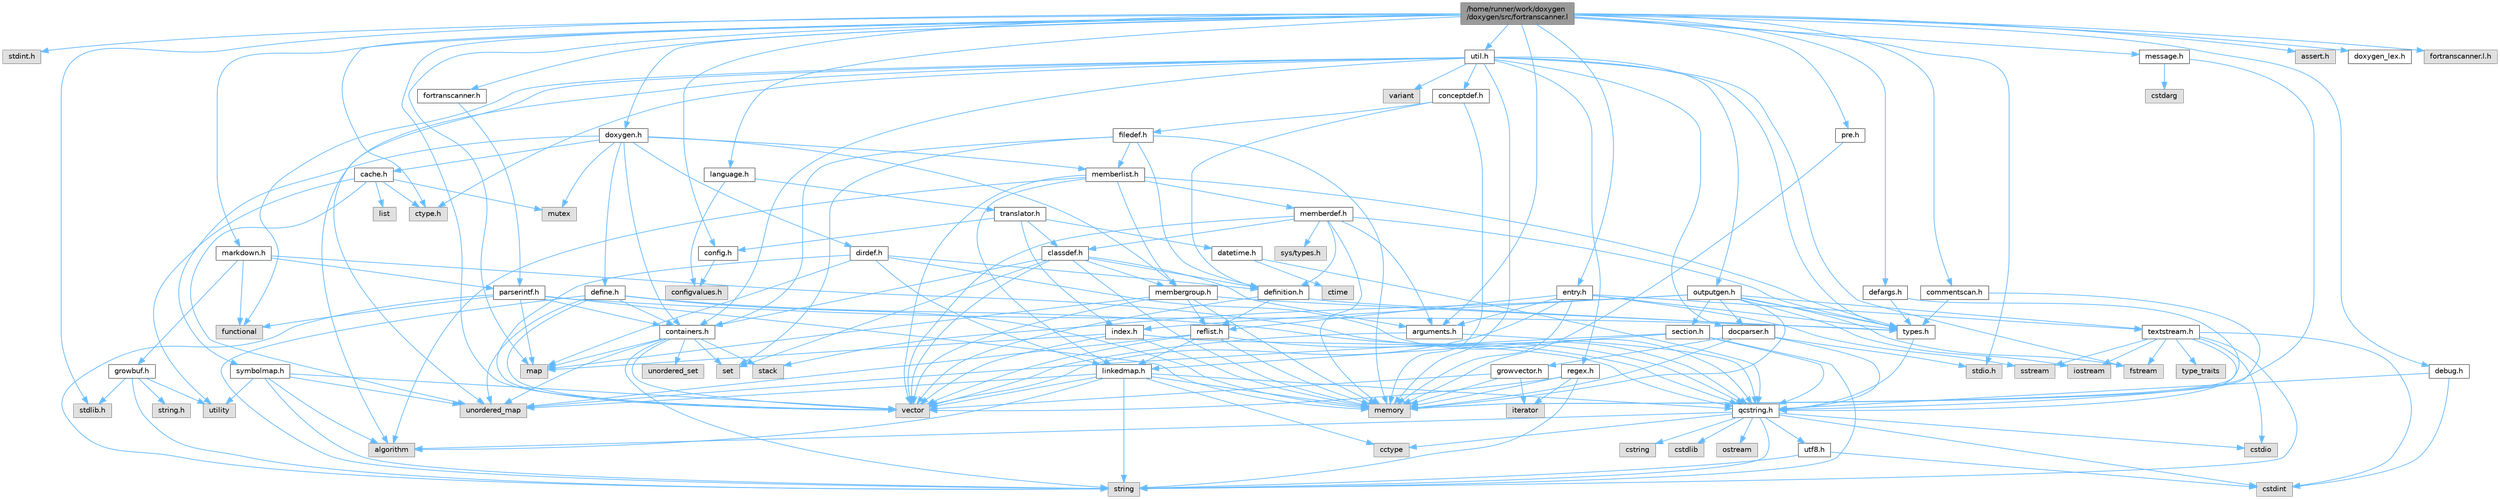 digraph "/home/runner/work/doxygen/doxygen/src/fortranscanner.l"
{
 // INTERACTIVE_SVG=YES
 // LATEX_PDF_SIZE
  bgcolor="transparent";
  edge [fontname=Helvetica,fontsize=10,labelfontname=Helvetica,labelfontsize=10];
  node [fontname=Helvetica,fontsize=10,shape=box,height=0.2,width=0.4];
  Node1 [id="Node000001",label="/home/runner/work/doxygen\l/doxygen/src/fortranscanner.l",height=0.2,width=0.4,color="gray40", fillcolor="grey60", style="filled", fontcolor="black"];
  Node1 -> Node2 [id="edge1_Node000001_Node000002",color="steelblue1",style="solid"];
  Node2 [id="Node000002",label="stdint.h",height=0.2,width=0.4,color="grey60", fillcolor="#E0E0E0", style="filled"];
  Node1 -> Node3 [id="edge2_Node000001_Node000003",color="steelblue1",style="solid"];
  Node3 [id="Node000003",label="map",height=0.2,width=0.4,color="grey60", fillcolor="#E0E0E0", style="filled"];
  Node1 -> Node4 [id="edge3_Node000001_Node000004",color="steelblue1",style="solid"];
  Node4 [id="Node000004",label="vector",height=0.2,width=0.4,color="grey60", fillcolor="#E0E0E0", style="filled"];
  Node1 -> Node5 [id="edge4_Node000001_Node000005",color="steelblue1",style="solid"];
  Node5 [id="Node000005",label="stdio.h",height=0.2,width=0.4,color="grey60", fillcolor="#E0E0E0", style="filled"];
  Node1 -> Node6 [id="edge5_Node000001_Node000006",color="steelblue1",style="solid"];
  Node6 [id="Node000006",label="stdlib.h",height=0.2,width=0.4,color="grey60", fillcolor="#E0E0E0", style="filled"];
  Node1 -> Node7 [id="edge6_Node000001_Node000007",color="steelblue1",style="solid"];
  Node7 [id="Node000007",label="assert.h",height=0.2,width=0.4,color="grey60", fillcolor="#E0E0E0", style="filled"];
  Node1 -> Node8 [id="edge7_Node000001_Node000008",color="steelblue1",style="solid"];
  Node8 [id="Node000008",label="ctype.h",height=0.2,width=0.4,color="grey60", fillcolor="#E0E0E0", style="filled"];
  Node1 -> Node9 [id="edge8_Node000001_Node000009",color="steelblue1",style="solid"];
  Node9 [id="Node000009",label="fortranscanner.h",height=0.2,width=0.4,color="grey40", fillcolor="white", style="filled",URL="$d9/d7b/fortranscanner_8h.html",tooltip=" "];
  Node9 -> Node10 [id="edge9_Node000009_Node000010",color="steelblue1",style="solid"];
  Node10 [id="Node000010",label="parserintf.h",height=0.2,width=0.4,color="grey40", fillcolor="white", style="filled",URL="$da/d55/parserintf_8h.html",tooltip=" "];
  Node10 -> Node11 [id="edge10_Node000010_Node000011",color="steelblue1",style="solid"];
  Node11 [id="Node000011",label="functional",height=0.2,width=0.4,color="grey60", fillcolor="#E0E0E0", style="filled"];
  Node10 -> Node12 [id="edge11_Node000010_Node000012",color="steelblue1",style="solid"];
  Node12 [id="Node000012",label="memory",height=0.2,width=0.4,color="grey60", fillcolor="#E0E0E0", style="filled"];
  Node10 -> Node3 [id="edge12_Node000010_Node000003",color="steelblue1",style="solid"];
  Node10 -> Node13 [id="edge13_Node000010_Node000013",color="steelblue1",style="solid"];
  Node13 [id="Node000013",label="string",height=0.2,width=0.4,color="grey60", fillcolor="#E0E0E0", style="filled"];
  Node10 -> Node14 [id="edge14_Node000010_Node000014",color="steelblue1",style="solid"];
  Node14 [id="Node000014",label="types.h",height=0.2,width=0.4,color="grey40", fillcolor="white", style="filled",URL="$d9/d49/types_8h.html",tooltip="This file contains a number of basic enums and types."];
  Node14 -> Node15 [id="edge15_Node000014_Node000015",color="steelblue1",style="solid"];
  Node15 [id="Node000015",label="qcstring.h",height=0.2,width=0.4,color="grey40", fillcolor="white", style="filled",URL="$d7/d5c/qcstring_8h.html",tooltip=" "];
  Node15 -> Node13 [id="edge16_Node000015_Node000013",color="steelblue1",style="solid"];
  Node15 -> Node16 [id="edge17_Node000015_Node000016",color="steelblue1",style="solid"];
  Node16 [id="Node000016",label="algorithm",height=0.2,width=0.4,color="grey60", fillcolor="#E0E0E0", style="filled"];
  Node15 -> Node17 [id="edge18_Node000015_Node000017",color="steelblue1",style="solid"];
  Node17 [id="Node000017",label="cctype",height=0.2,width=0.4,color="grey60", fillcolor="#E0E0E0", style="filled"];
  Node15 -> Node18 [id="edge19_Node000015_Node000018",color="steelblue1",style="solid"];
  Node18 [id="Node000018",label="cstring",height=0.2,width=0.4,color="grey60", fillcolor="#E0E0E0", style="filled"];
  Node15 -> Node19 [id="edge20_Node000015_Node000019",color="steelblue1",style="solid"];
  Node19 [id="Node000019",label="cstdio",height=0.2,width=0.4,color="grey60", fillcolor="#E0E0E0", style="filled"];
  Node15 -> Node20 [id="edge21_Node000015_Node000020",color="steelblue1",style="solid"];
  Node20 [id="Node000020",label="cstdlib",height=0.2,width=0.4,color="grey60", fillcolor="#E0E0E0", style="filled"];
  Node15 -> Node21 [id="edge22_Node000015_Node000021",color="steelblue1",style="solid"];
  Node21 [id="Node000021",label="cstdint",height=0.2,width=0.4,color="grey60", fillcolor="#E0E0E0", style="filled"];
  Node15 -> Node22 [id="edge23_Node000015_Node000022",color="steelblue1",style="solid"];
  Node22 [id="Node000022",label="ostream",height=0.2,width=0.4,color="grey60", fillcolor="#E0E0E0", style="filled"];
  Node15 -> Node23 [id="edge24_Node000015_Node000023",color="steelblue1",style="solid"];
  Node23 [id="Node000023",label="utf8.h",height=0.2,width=0.4,color="grey40", fillcolor="white", style="filled",URL="$db/d7c/utf8_8h.html",tooltip="Various UTF8 related helper functions."];
  Node23 -> Node21 [id="edge25_Node000023_Node000021",color="steelblue1",style="solid"];
  Node23 -> Node13 [id="edge26_Node000023_Node000013",color="steelblue1",style="solid"];
  Node10 -> Node24 [id="edge27_Node000010_Node000024",color="steelblue1",style="solid"];
  Node24 [id="Node000024",label="containers.h",height=0.2,width=0.4,color="grey40", fillcolor="white", style="filled",URL="$d5/d75/containers_8h.html",tooltip=" "];
  Node24 -> Node4 [id="edge28_Node000024_Node000004",color="steelblue1",style="solid"];
  Node24 -> Node13 [id="edge29_Node000024_Node000013",color="steelblue1",style="solid"];
  Node24 -> Node25 [id="edge30_Node000024_Node000025",color="steelblue1",style="solid"];
  Node25 [id="Node000025",label="set",height=0.2,width=0.4,color="grey60", fillcolor="#E0E0E0", style="filled"];
  Node24 -> Node3 [id="edge31_Node000024_Node000003",color="steelblue1",style="solid"];
  Node24 -> Node26 [id="edge32_Node000024_Node000026",color="steelblue1",style="solid"];
  Node26 [id="Node000026",label="unordered_set",height=0.2,width=0.4,color="grey60", fillcolor="#E0E0E0", style="filled"];
  Node24 -> Node27 [id="edge33_Node000024_Node000027",color="steelblue1",style="solid"];
  Node27 [id="Node000027",label="unordered_map",height=0.2,width=0.4,color="grey60", fillcolor="#E0E0E0", style="filled"];
  Node24 -> Node28 [id="edge34_Node000024_Node000028",color="steelblue1",style="solid"];
  Node28 [id="Node000028",label="stack",height=0.2,width=0.4,color="grey60", fillcolor="#E0E0E0", style="filled"];
  Node1 -> Node29 [id="edge35_Node000001_Node000029",color="steelblue1",style="solid"];
  Node29 [id="Node000029",label="entry.h",height=0.2,width=0.4,color="grey40", fillcolor="white", style="filled",URL="$d1/dc6/entry_8h.html",tooltip=" "];
  Node29 -> Node4 [id="edge36_Node000029_Node000004",color="steelblue1",style="solid"];
  Node29 -> Node12 [id="edge37_Node000029_Node000012",color="steelblue1",style="solid"];
  Node29 -> Node30 [id="edge38_Node000029_Node000030",color="steelblue1",style="solid"];
  Node30 [id="Node000030",label="sstream",height=0.2,width=0.4,color="grey60", fillcolor="#E0E0E0", style="filled"];
  Node29 -> Node14 [id="edge39_Node000029_Node000014",color="steelblue1",style="solid"];
  Node29 -> Node31 [id="edge40_Node000029_Node000031",color="steelblue1",style="solid"];
  Node31 [id="Node000031",label="arguments.h",height=0.2,width=0.4,color="grey40", fillcolor="white", style="filled",URL="$df/d9b/arguments_8h.html",tooltip=" "];
  Node31 -> Node4 [id="edge41_Node000031_Node000004",color="steelblue1",style="solid"];
  Node31 -> Node15 [id="edge42_Node000031_Node000015",color="steelblue1",style="solid"];
  Node29 -> Node32 [id="edge43_Node000029_Node000032",color="steelblue1",style="solid"];
  Node32 [id="Node000032",label="reflist.h",height=0.2,width=0.4,color="grey40", fillcolor="white", style="filled",URL="$d1/d02/reflist_8h.html",tooltip=" "];
  Node32 -> Node4 [id="edge44_Node000032_Node000004",color="steelblue1",style="solid"];
  Node32 -> Node27 [id="edge45_Node000032_Node000027",color="steelblue1",style="solid"];
  Node32 -> Node12 [id="edge46_Node000032_Node000012",color="steelblue1",style="solid"];
  Node32 -> Node15 [id="edge47_Node000032_Node000015",color="steelblue1",style="solid"];
  Node32 -> Node33 [id="edge48_Node000032_Node000033",color="steelblue1",style="solid"];
  Node33 [id="Node000033",label="linkedmap.h",height=0.2,width=0.4,color="grey40", fillcolor="white", style="filled",URL="$da/de1/linkedmap_8h.html",tooltip=" "];
  Node33 -> Node27 [id="edge49_Node000033_Node000027",color="steelblue1",style="solid"];
  Node33 -> Node4 [id="edge50_Node000033_Node000004",color="steelblue1",style="solid"];
  Node33 -> Node12 [id="edge51_Node000033_Node000012",color="steelblue1",style="solid"];
  Node33 -> Node13 [id="edge52_Node000033_Node000013",color="steelblue1",style="solid"];
  Node33 -> Node16 [id="edge53_Node000033_Node000016",color="steelblue1",style="solid"];
  Node33 -> Node17 [id="edge54_Node000033_Node000017",color="steelblue1",style="solid"];
  Node33 -> Node15 [id="edge55_Node000033_Node000015",color="steelblue1",style="solid"];
  Node29 -> Node34 [id="edge56_Node000029_Node000034",color="steelblue1",style="solid"];
  Node34 [id="Node000034",label="textstream.h",height=0.2,width=0.4,color="grey40", fillcolor="white", style="filled",URL="$d4/d7d/textstream_8h.html",tooltip=" "];
  Node34 -> Node13 [id="edge57_Node000034_Node000013",color="steelblue1",style="solid"];
  Node34 -> Node35 [id="edge58_Node000034_Node000035",color="steelblue1",style="solid"];
  Node35 [id="Node000035",label="iostream",height=0.2,width=0.4,color="grey60", fillcolor="#E0E0E0", style="filled"];
  Node34 -> Node30 [id="edge59_Node000034_Node000030",color="steelblue1",style="solid"];
  Node34 -> Node21 [id="edge60_Node000034_Node000021",color="steelblue1",style="solid"];
  Node34 -> Node19 [id="edge61_Node000034_Node000019",color="steelblue1",style="solid"];
  Node34 -> Node36 [id="edge62_Node000034_Node000036",color="steelblue1",style="solid"];
  Node36 [id="Node000036",label="fstream",height=0.2,width=0.4,color="grey60", fillcolor="#E0E0E0", style="filled"];
  Node34 -> Node37 [id="edge63_Node000034_Node000037",color="steelblue1",style="solid"];
  Node37 [id="Node000037",label="type_traits",height=0.2,width=0.4,color="grey60", fillcolor="#E0E0E0", style="filled"];
  Node34 -> Node15 [id="edge64_Node000034_Node000015",color="steelblue1",style="solid"];
  Node1 -> Node38 [id="edge65_Node000001_Node000038",color="steelblue1",style="solid"];
  Node38 [id="Node000038",label="message.h",height=0.2,width=0.4,color="grey40", fillcolor="white", style="filled",URL="$d2/d0d/message_8h.html",tooltip=" "];
  Node38 -> Node39 [id="edge66_Node000038_Node000039",color="steelblue1",style="solid"];
  Node39 [id="Node000039",label="cstdarg",height=0.2,width=0.4,color="grey60", fillcolor="#E0E0E0", style="filled"];
  Node38 -> Node15 [id="edge67_Node000038_Node000015",color="steelblue1",style="solid"];
  Node1 -> Node40 [id="edge68_Node000001_Node000040",color="steelblue1",style="solid"];
  Node40 [id="Node000040",label="config.h",height=0.2,width=0.4,color="grey40", fillcolor="white", style="filled",URL="$db/d16/config_8h.html",tooltip=" "];
  Node40 -> Node41 [id="edge69_Node000040_Node000041",color="steelblue1",style="solid"];
  Node41 [id="Node000041",label="configvalues.h",height=0.2,width=0.4,color="grey60", fillcolor="#E0E0E0", style="filled"];
  Node1 -> Node42 [id="edge70_Node000001_Node000042",color="steelblue1",style="solid"];
  Node42 [id="Node000042",label="doxygen.h",height=0.2,width=0.4,color="grey40", fillcolor="white", style="filled",URL="$d1/da1/doxygen_8h.html",tooltip=" "];
  Node42 -> Node43 [id="edge71_Node000042_Node000043",color="steelblue1",style="solid"];
  Node43 [id="Node000043",label="mutex",height=0.2,width=0.4,color="grey60", fillcolor="#E0E0E0", style="filled"];
  Node42 -> Node24 [id="edge72_Node000042_Node000024",color="steelblue1",style="solid"];
  Node42 -> Node44 [id="edge73_Node000042_Node000044",color="steelblue1",style="solid"];
  Node44 [id="Node000044",label="membergroup.h",height=0.2,width=0.4,color="grey40", fillcolor="white", style="filled",URL="$d9/d11/membergroup_8h.html",tooltip=" "];
  Node44 -> Node4 [id="edge74_Node000044_Node000004",color="steelblue1",style="solid"];
  Node44 -> Node3 [id="edge75_Node000044_Node000003",color="steelblue1",style="solid"];
  Node44 -> Node12 [id="edge76_Node000044_Node000012",color="steelblue1",style="solid"];
  Node44 -> Node14 [id="edge77_Node000044_Node000014",color="steelblue1",style="solid"];
  Node44 -> Node32 [id="edge78_Node000044_Node000032",color="steelblue1",style="solid"];
  Node42 -> Node45 [id="edge79_Node000042_Node000045",color="steelblue1",style="solid"];
  Node45 [id="Node000045",label="dirdef.h",height=0.2,width=0.4,color="grey40", fillcolor="white", style="filled",URL="$d6/d15/dirdef_8h.html",tooltip=" "];
  Node45 -> Node4 [id="edge80_Node000045_Node000004",color="steelblue1",style="solid"];
  Node45 -> Node3 [id="edge81_Node000045_Node000003",color="steelblue1",style="solid"];
  Node45 -> Node15 [id="edge82_Node000045_Node000015",color="steelblue1",style="solid"];
  Node45 -> Node33 [id="edge83_Node000045_Node000033",color="steelblue1",style="solid"];
  Node45 -> Node46 [id="edge84_Node000045_Node000046",color="steelblue1",style="solid"];
  Node46 [id="Node000046",label="definition.h",height=0.2,width=0.4,color="grey40", fillcolor="white", style="filled",URL="$df/da1/definition_8h.html",tooltip=" "];
  Node46 -> Node4 [id="edge85_Node000046_Node000004",color="steelblue1",style="solid"];
  Node46 -> Node14 [id="edge86_Node000046_Node000014",color="steelblue1",style="solid"];
  Node46 -> Node32 [id="edge87_Node000046_Node000032",color="steelblue1",style="solid"];
  Node42 -> Node47 [id="edge88_Node000042_Node000047",color="steelblue1",style="solid"];
  Node47 [id="Node000047",label="memberlist.h",height=0.2,width=0.4,color="grey40", fillcolor="white", style="filled",URL="$dd/d78/memberlist_8h.html",tooltip=" "];
  Node47 -> Node4 [id="edge89_Node000047_Node000004",color="steelblue1",style="solid"];
  Node47 -> Node16 [id="edge90_Node000047_Node000016",color="steelblue1",style="solid"];
  Node47 -> Node48 [id="edge91_Node000047_Node000048",color="steelblue1",style="solid"];
  Node48 [id="Node000048",label="memberdef.h",height=0.2,width=0.4,color="grey40", fillcolor="white", style="filled",URL="$d4/d46/memberdef_8h.html",tooltip=" "];
  Node48 -> Node4 [id="edge92_Node000048_Node000004",color="steelblue1",style="solid"];
  Node48 -> Node12 [id="edge93_Node000048_Node000012",color="steelblue1",style="solid"];
  Node48 -> Node49 [id="edge94_Node000048_Node000049",color="steelblue1",style="solid"];
  Node49 [id="Node000049",label="sys/types.h",height=0.2,width=0.4,color="grey60", fillcolor="#E0E0E0", style="filled"];
  Node48 -> Node14 [id="edge95_Node000048_Node000014",color="steelblue1",style="solid"];
  Node48 -> Node46 [id="edge96_Node000048_Node000046",color="steelblue1",style="solid"];
  Node48 -> Node31 [id="edge97_Node000048_Node000031",color="steelblue1",style="solid"];
  Node48 -> Node50 [id="edge98_Node000048_Node000050",color="steelblue1",style="solid"];
  Node50 [id="Node000050",label="classdef.h",height=0.2,width=0.4,color="grey40", fillcolor="white", style="filled",URL="$d1/da6/classdef_8h.html",tooltip=" "];
  Node50 -> Node12 [id="edge99_Node000050_Node000012",color="steelblue1",style="solid"];
  Node50 -> Node4 [id="edge100_Node000050_Node000004",color="steelblue1",style="solid"];
  Node50 -> Node25 [id="edge101_Node000050_Node000025",color="steelblue1",style="solid"];
  Node50 -> Node24 [id="edge102_Node000050_Node000024",color="steelblue1",style="solid"];
  Node50 -> Node46 [id="edge103_Node000050_Node000046",color="steelblue1",style="solid"];
  Node50 -> Node31 [id="edge104_Node000050_Node000031",color="steelblue1",style="solid"];
  Node50 -> Node44 [id="edge105_Node000050_Node000044",color="steelblue1",style="solid"];
  Node47 -> Node33 [id="edge106_Node000047_Node000033",color="steelblue1",style="solid"];
  Node47 -> Node14 [id="edge107_Node000047_Node000014",color="steelblue1",style="solid"];
  Node47 -> Node44 [id="edge108_Node000047_Node000044",color="steelblue1",style="solid"];
  Node42 -> Node51 [id="edge109_Node000042_Node000051",color="steelblue1",style="solid"];
  Node51 [id="Node000051",label="define.h",height=0.2,width=0.4,color="grey40", fillcolor="white", style="filled",URL="$df/d67/define_8h.html",tooltip=" "];
  Node51 -> Node4 [id="edge110_Node000051_Node000004",color="steelblue1",style="solid"];
  Node51 -> Node12 [id="edge111_Node000051_Node000012",color="steelblue1",style="solid"];
  Node51 -> Node13 [id="edge112_Node000051_Node000013",color="steelblue1",style="solid"];
  Node51 -> Node27 [id="edge113_Node000051_Node000027",color="steelblue1",style="solid"];
  Node51 -> Node15 [id="edge114_Node000051_Node000015",color="steelblue1",style="solid"];
  Node51 -> Node24 [id="edge115_Node000051_Node000024",color="steelblue1",style="solid"];
  Node42 -> Node52 [id="edge116_Node000042_Node000052",color="steelblue1",style="solid"];
  Node52 [id="Node000052",label="cache.h",height=0.2,width=0.4,color="grey40", fillcolor="white", style="filled",URL="$d3/d26/cache_8h.html",tooltip=" "];
  Node52 -> Node53 [id="edge117_Node000052_Node000053",color="steelblue1",style="solid"];
  Node53 [id="Node000053",label="list",height=0.2,width=0.4,color="grey60", fillcolor="#E0E0E0", style="filled"];
  Node52 -> Node27 [id="edge118_Node000052_Node000027",color="steelblue1",style="solid"];
  Node52 -> Node43 [id="edge119_Node000052_Node000043",color="steelblue1",style="solid"];
  Node52 -> Node54 [id="edge120_Node000052_Node000054",color="steelblue1",style="solid"];
  Node54 [id="Node000054",label="utility",height=0.2,width=0.4,color="grey60", fillcolor="#E0E0E0", style="filled"];
  Node52 -> Node8 [id="edge121_Node000052_Node000008",color="steelblue1",style="solid"];
  Node42 -> Node55 [id="edge122_Node000042_Node000055",color="steelblue1",style="solid"];
  Node55 [id="Node000055",label="symbolmap.h",height=0.2,width=0.4,color="grey40", fillcolor="white", style="filled",URL="$d7/ddd/symbolmap_8h.html",tooltip=" "];
  Node55 -> Node16 [id="edge123_Node000055_Node000016",color="steelblue1",style="solid"];
  Node55 -> Node27 [id="edge124_Node000055_Node000027",color="steelblue1",style="solid"];
  Node55 -> Node4 [id="edge125_Node000055_Node000004",color="steelblue1",style="solid"];
  Node55 -> Node13 [id="edge126_Node000055_Node000013",color="steelblue1",style="solid"];
  Node55 -> Node54 [id="edge127_Node000055_Node000054",color="steelblue1",style="solid"];
  Node1 -> Node56 [id="edge128_Node000001_Node000056",color="steelblue1",style="solid"];
  Node56 [id="Node000056",label="util.h",height=0.2,width=0.4,color="grey40", fillcolor="white", style="filled",URL="$d8/d3c/util_8h.html",tooltip="A bunch of utility functions."];
  Node56 -> Node12 [id="edge129_Node000056_Node000012",color="steelblue1",style="solid"];
  Node56 -> Node27 [id="edge130_Node000056_Node000027",color="steelblue1",style="solid"];
  Node56 -> Node16 [id="edge131_Node000056_Node000016",color="steelblue1",style="solid"];
  Node56 -> Node11 [id="edge132_Node000056_Node000011",color="steelblue1",style="solid"];
  Node56 -> Node36 [id="edge133_Node000056_Node000036",color="steelblue1",style="solid"];
  Node56 -> Node57 [id="edge134_Node000056_Node000057",color="steelblue1",style="solid"];
  Node57 [id="Node000057",label="variant",height=0.2,width=0.4,color="grey60", fillcolor="#E0E0E0", style="filled"];
  Node56 -> Node8 [id="edge135_Node000056_Node000008",color="steelblue1",style="solid"];
  Node56 -> Node14 [id="edge136_Node000056_Node000014",color="steelblue1",style="solid"];
  Node56 -> Node58 [id="edge137_Node000056_Node000058",color="steelblue1",style="solid"];
  Node58 [id="Node000058",label="docparser.h",height=0.2,width=0.4,color="grey40", fillcolor="white", style="filled",URL="$de/d9c/docparser_8h.html",tooltip=" "];
  Node58 -> Node5 [id="edge138_Node000058_Node000005",color="steelblue1",style="solid"];
  Node58 -> Node12 [id="edge139_Node000058_Node000012",color="steelblue1",style="solid"];
  Node58 -> Node15 [id="edge140_Node000058_Node000015",color="steelblue1",style="solid"];
  Node58 -> Node59 [id="edge141_Node000058_Node000059",color="steelblue1",style="solid"];
  Node59 [id="Node000059",label="growvector.h",height=0.2,width=0.4,color="grey40", fillcolor="white", style="filled",URL="$d7/d50/growvector_8h.html",tooltip=" "];
  Node59 -> Node4 [id="edge142_Node000059_Node000004",color="steelblue1",style="solid"];
  Node59 -> Node12 [id="edge143_Node000059_Node000012",color="steelblue1",style="solid"];
  Node59 -> Node60 [id="edge144_Node000059_Node000060",color="steelblue1",style="solid"];
  Node60 [id="Node000060",label="iterator",height=0.2,width=0.4,color="grey60", fillcolor="#E0E0E0", style="filled"];
  Node56 -> Node24 [id="edge145_Node000056_Node000024",color="steelblue1",style="solid"];
  Node56 -> Node61 [id="edge146_Node000056_Node000061",color="steelblue1",style="solid"];
  Node61 [id="Node000061",label="outputgen.h",height=0.2,width=0.4,color="grey40", fillcolor="white", style="filled",URL="$df/d06/outputgen_8h.html",tooltip=" "];
  Node61 -> Node12 [id="edge147_Node000061_Node000012",color="steelblue1",style="solid"];
  Node61 -> Node28 [id="edge148_Node000061_Node000028",color="steelblue1",style="solid"];
  Node61 -> Node35 [id="edge149_Node000061_Node000035",color="steelblue1",style="solid"];
  Node61 -> Node36 [id="edge150_Node000061_Node000036",color="steelblue1",style="solid"];
  Node61 -> Node14 [id="edge151_Node000061_Node000014",color="steelblue1",style="solid"];
  Node61 -> Node62 [id="edge152_Node000061_Node000062",color="steelblue1",style="solid"];
  Node62 [id="Node000062",label="index.h",height=0.2,width=0.4,color="grey40", fillcolor="white", style="filled",URL="$d1/db5/index_8h.html",tooltip=" "];
  Node62 -> Node12 [id="edge153_Node000062_Node000012",color="steelblue1",style="solid"];
  Node62 -> Node4 [id="edge154_Node000062_Node000004",color="steelblue1",style="solid"];
  Node62 -> Node3 [id="edge155_Node000062_Node000003",color="steelblue1",style="solid"];
  Node62 -> Node15 [id="edge156_Node000062_Node000015",color="steelblue1",style="solid"];
  Node61 -> Node63 [id="edge157_Node000061_Node000063",color="steelblue1",style="solid"];
  Node63 [id="Node000063",label="section.h",height=0.2,width=0.4,color="grey40", fillcolor="white", style="filled",URL="$d1/d2a/section_8h.html",tooltip=" "];
  Node63 -> Node13 [id="edge158_Node000063_Node000013",color="steelblue1",style="solid"];
  Node63 -> Node27 [id="edge159_Node000063_Node000027",color="steelblue1",style="solid"];
  Node63 -> Node15 [id="edge160_Node000063_Node000015",color="steelblue1",style="solid"];
  Node63 -> Node33 [id="edge161_Node000063_Node000033",color="steelblue1",style="solid"];
  Node61 -> Node34 [id="edge162_Node000061_Node000034",color="steelblue1",style="solid"];
  Node61 -> Node58 [id="edge163_Node000061_Node000058",color="steelblue1",style="solid"];
  Node56 -> Node64 [id="edge164_Node000056_Node000064",color="steelblue1",style="solid"];
  Node64 [id="Node000064",label="regex.h",height=0.2,width=0.4,color="grey40", fillcolor="white", style="filled",URL="$d1/d21/regex_8h.html",tooltip=" "];
  Node64 -> Node12 [id="edge165_Node000064_Node000012",color="steelblue1",style="solid"];
  Node64 -> Node13 [id="edge166_Node000064_Node000013",color="steelblue1",style="solid"];
  Node64 -> Node4 [id="edge167_Node000064_Node000004",color="steelblue1",style="solid"];
  Node64 -> Node60 [id="edge168_Node000064_Node000060",color="steelblue1",style="solid"];
  Node56 -> Node65 [id="edge169_Node000056_Node000065",color="steelblue1",style="solid"];
  Node65 [id="Node000065",label="conceptdef.h",height=0.2,width=0.4,color="grey40", fillcolor="white", style="filled",URL="$da/df1/conceptdef_8h.html",tooltip=" "];
  Node65 -> Node12 [id="edge170_Node000065_Node000012",color="steelblue1",style="solid"];
  Node65 -> Node46 [id="edge171_Node000065_Node000046",color="steelblue1",style="solid"];
  Node65 -> Node66 [id="edge172_Node000065_Node000066",color="steelblue1",style="solid"];
  Node66 [id="Node000066",label="filedef.h",height=0.2,width=0.4,color="grey40", fillcolor="white", style="filled",URL="$d4/d3a/filedef_8h.html",tooltip=" "];
  Node66 -> Node12 [id="edge173_Node000066_Node000012",color="steelblue1",style="solid"];
  Node66 -> Node25 [id="edge174_Node000066_Node000025",color="steelblue1",style="solid"];
  Node66 -> Node46 [id="edge175_Node000066_Node000046",color="steelblue1",style="solid"];
  Node66 -> Node47 [id="edge176_Node000066_Node000047",color="steelblue1",style="solid"];
  Node66 -> Node24 [id="edge177_Node000066_Node000024",color="steelblue1",style="solid"];
  Node1 -> Node67 [id="edge178_Node000001_Node000067",color="steelblue1",style="solid"];
  Node67 [id="Node000067",label="defargs.h",height=0.2,width=0.4,color="grey40", fillcolor="white", style="filled",URL="$d8/d65/defargs_8h.html",tooltip=" "];
  Node67 -> Node14 [id="edge179_Node000067_Node000014",color="steelblue1",style="solid"];
  Node67 -> Node12 [id="edge180_Node000067_Node000012",color="steelblue1",style="solid"];
  Node1 -> Node68 [id="edge181_Node000001_Node000068",color="steelblue1",style="solid"];
  Node68 [id="Node000068",label="language.h",height=0.2,width=0.4,color="grey40", fillcolor="white", style="filled",URL="$d8/dce/language_8h.html",tooltip=" "];
  Node68 -> Node69 [id="edge182_Node000068_Node000069",color="steelblue1",style="solid"];
  Node69 [id="Node000069",label="translator.h",height=0.2,width=0.4,color="grey40", fillcolor="white", style="filled",URL="$d9/df1/translator_8h.html",tooltip=" "];
  Node69 -> Node50 [id="edge183_Node000069_Node000050",color="steelblue1",style="solid"];
  Node69 -> Node40 [id="edge184_Node000069_Node000040",color="steelblue1",style="solid"];
  Node69 -> Node70 [id="edge185_Node000069_Node000070",color="steelblue1",style="solid"];
  Node70 [id="Node000070",label="datetime.h",height=0.2,width=0.4,color="grey40", fillcolor="white", style="filled",URL="$de/d1b/datetime_8h.html",tooltip=" "];
  Node70 -> Node71 [id="edge186_Node000070_Node000071",color="steelblue1",style="solid"];
  Node71 [id="Node000071",label="ctime",height=0.2,width=0.4,color="grey60", fillcolor="#E0E0E0", style="filled"];
  Node70 -> Node15 [id="edge187_Node000070_Node000015",color="steelblue1",style="solid"];
  Node69 -> Node62 [id="edge188_Node000069_Node000062",color="steelblue1",style="solid"];
  Node68 -> Node41 [id="edge189_Node000068_Node000041",color="steelblue1",style="solid"];
  Node1 -> Node72 [id="edge190_Node000001_Node000072",color="steelblue1",style="solid"];
  Node72 [id="Node000072",label="commentscan.h",height=0.2,width=0.4,color="grey40", fillcolor="white", style="filled",URL="$db/d0d/commentscan_8h.html",tooltip="Interface for the comment block scanner."];
  Node72 -> Node12 [id="edge191_Node000072_Node000012",color="steelblue1",style="solid"];
  Node72 -> Node14 [id="edge192_Node000072_Node000014",color="steelblue1",style="solid"];
  Node1 -> Node73 [id="edge193_Node000001_Node000073",color="steelblue1",style="solid"];
  Node73 [id="Node000073",label="pre.h",height=0.2,width=0.4,color="grey40", fillcolor="white", style="filled",URL="$d3/dbd/pre_8h.html",tooltip=" "];
  Node73 -> Node12 [id="edge194_Node000073_Node000012",color="steelblue1",style="solid"];
  Node1 -> Node31 [id="edge195_Node000001_Node000031",color="steelblue1",style="solid"];
  Node1 -> Node74 [id="edge196_Node000001_Node000074",color="steelblue1",style="solid"];
  Node74 [id="Node000074",label="debug.h",height=0.2,width=0.4,color="grey40", fillcolor="white", style="filled",URL="$db/d16/debug_8h.html",tooltip=" "];
  Node74 -> Node21 [id="edge197_Node000074_Node000021",color="steelblue1",style="solid"];
  Node74 -> Node15 [id="edge198_Node000074_Node000015",color="steelblue1",style="solid"];
  Node1 -> Node75 [id="edge199_Node000001_Node000075",color="steelblue1",style="solid"];
  Node75 [id="Node000075",label="markdown.h",height=0.2,width=0.4,color="grey40", fillcolor="white", style="filled",URL="$d2/d0c/markdown_8h.html",tooltip=" "];
  Node75 -> Node11 [id="edge200_Node000075_Node000011",color="steelblue1",style="solid"];
  Node75 -> Node15 [id="edge201_Node000075_Node000015",color="steelblue1",style="solid"];
  Node75 -> Node10 [id="edge202_Node000075_Node000010",color="steelblue1",style="solid"];
  Node75 -> Node76 [id="edge203_Node000075_Node000076",color="steelblue1",style="solid"];
  Node76 [id="Node000076",label="growbuf.h",height=0.2,width=0.4,color="grey40", fillcolor="white", style="filled",URL="$dd/d72/growbuf_8h.html",tooltip=" "];
  Node76 -> Node54 [id="edge204_Node000076_Node000054",color="steelblue1",style="solid"];
  Node76 -> Node6 [id="edge205_Node000076_Node000006",color="steelblue1",style="solid"];
  Node76 -> Node77 [id="edge206_Node000076_Node000077",color="steelblue1",style="solid"];
  Node77 [id="Node000077",label="string.h",height=0.2,width=0.4,color="grey60", fillcolor="#E0E0E0", style="filled"];
  Node76 -> Node13 [id="edge207_Node000076_Node000013",color="steelblue1",style="solid"];
  Node1 -> Node78 [id="edge208_Node000001_Node000078",color="steelblue1",style="solid"];
  Node78 [id="Node000078",label="doxygen_lex.h",height=0.2,width=0.4,color="grey40", fillcolor="white", style="filled",URL="$d6/da5/doxygen__lex_8h.html",tooltip=" "];
  Node1 -> Node79 [id="edge209_Node000001_Node000079",color="steelblue1",style="solid"];
  Node79 [id="Node000079",label="fortranscanner.l.h",height=0.2,width=0.4,color="grey60", fillcolor="#E0E0E0", style="filled"];
}
